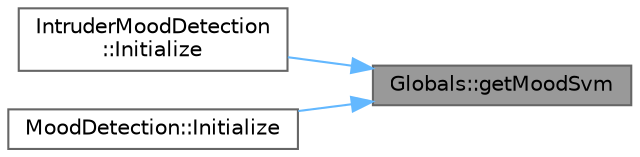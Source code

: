 digraph "Globals::getMoodSvm"
{
 // LATEX_PDF_SIZE
  bgcolor="transparent";
  edge [fontname=Helvetica,fontsize=10,labelfontname=Helvetica,labelfontsize=10];
  node [fontname=Helvetica,fontsize=10,shape=box,height=0.2,width=0.4];
  rankdir="RL";
  Node1 [label="Globals::getMoodSvm",height=0.2,width=0.4,color="gray40", fillcolor="grey60", style="filled", fontcolor="black",tooltip=" "];
  Node1 -> Node2 [dir="back",color="steelblue1",style="solid"];
  Node2 [label="IntruderMoodDetection\l::Initialize",height=0.2,width=0.4,color="grey40", fillcolor="white", style="filled",URL="$class_intruder_mood_detection.html#a00ea796d16ff36f9bd3145b6f6eeb0de",tooltip=" "];
  Node1 -> Node3 [dir="back",color="steelblue1",style="solid"];
  Node3 [label="MoodDetection::Initialize",height=0.2,width=0.4,color="grey40", fillcolor="white", style="filled",URL="$class_mood_detection.html#ae2d8fa4358b2105c4e862a041fddc9d2",tooltip=" "];
}
